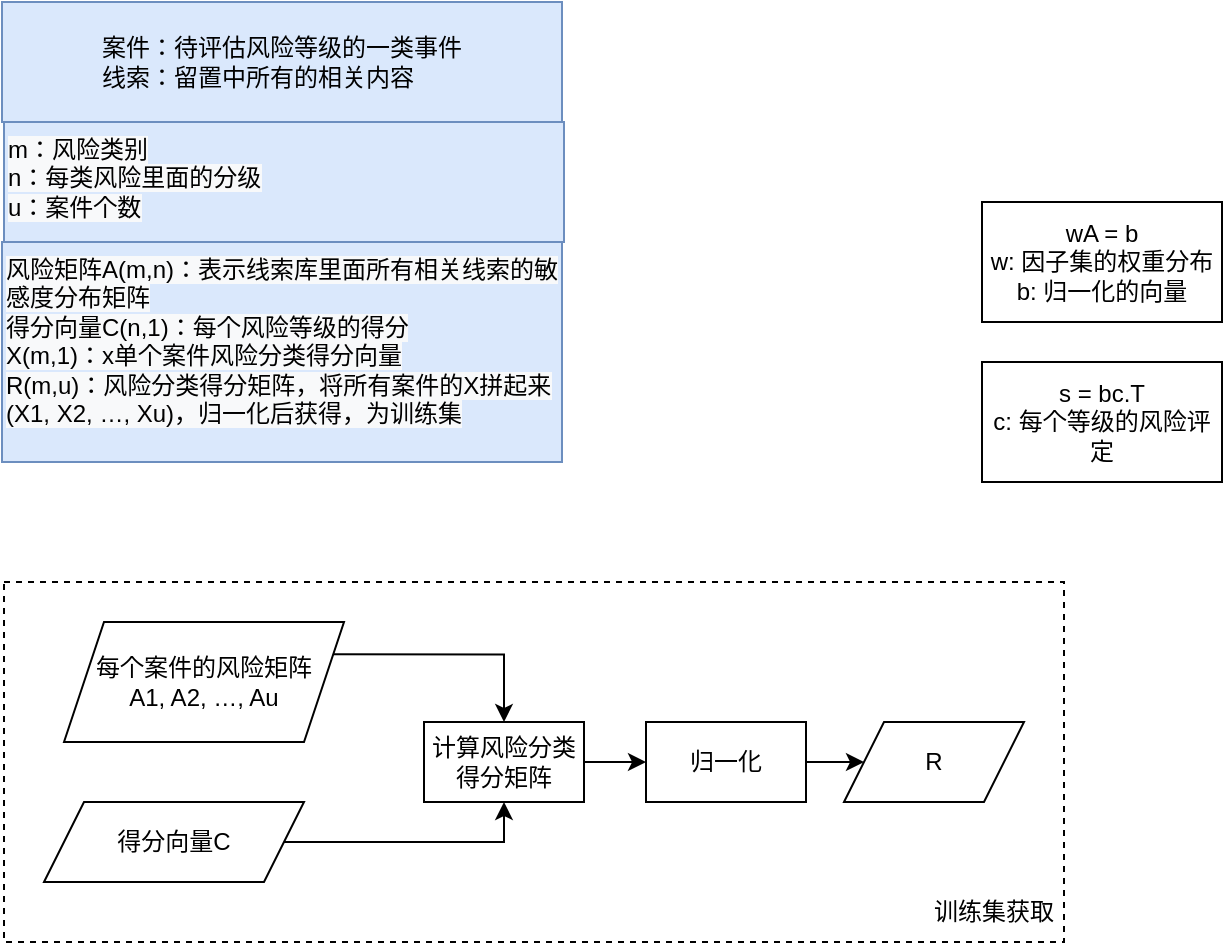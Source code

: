 <mxfile version="17.2.4" type="github">
  <diagram id="C5RBs43oDa-KdzZeNtuy" name="Page-1">
    <mxGraphModel dx="1038" dy="547" grid="1" gridSize="10" guides="1" tooltips="1" connect="1" arrows="1" fold="1" page="1" pageScale="1" pageWidth="827" pageHeight="1169" math="0" shadow="0">
      <root>
        <mxCell id="WIyWlLk6GJQsqaUBKTNV-0" />
        <mxCell id="WIyWlLk6GJQsqaUBKTNV-1" parent="WIyWlLk6GJQsqaUBKTNV-0" />
        <mxCell id="gypdQs_53JEYXS1wAj3A-15" value="" style="rounded=0;whiteSpace=wrap;html=1;dashed=1;" vertex="1" parent="WIyWlLk6GJQsqaUBKTNV-1">
          <mxGeometry x="101" y="310" width="530" height="180" as="geometry" />
        </mxCell>
        <mxCell id="gypdQs_53JEYXS1wAj3A-1" value="wA = b&lt;br&gt;w: 因子集的权重分布&lt;br&gt;b: 归一化的向量" style="rounded=0;whiteSpace=wrap;html=1;" vertex="1" parent="WIyWlLk6GJQsqaUBKTNV-1">
          <mxGeometry x="590" y="120" width="120" height="60" as="geometry" />
        </mxCell>
        <mxCell id="gypdQs_53JEYXS1wAj3A-2" value="s = bc.T&lt;br&gt;c: 每个等级的风险评定" style="rounded=0;whiteSpace=wrap;html=1;" vertex="1" parent="WIyWlLk6GJQsqaUBKTNV-1">
          <mxGeometry x="590" y="200" width="120" height="60" as="geometry" />
        </mxCell>
        <mxCell id="gypdQs_53JEYXS1wAj3A-10" style="edgeStyle=orthogonalEdgeStyle;rounded=0;orthogonalLoop=1;jettySize=auto;html=1;exitX=1;exitY=0.25;exitDx=0;exitDy=0;entryX=0.5;entryY=0;entryDx=0;entryDy=0;" edge="1" parent="WIyWlLk6GJQsqaUBKTNV-1" source="gypdQs_53JEYXS1wAj3A-4" target="gypdQs_53JEYXS1wAj3A-9">
          <mxGeometry relative="1" as="geometry" />
        </mxCell>
        <mxCell id="gypdQs_53JEYXS1wAj3A-4" value="每个案件的风险矩阵&lt;br&gt;A1, A2, …, Au" style="shape=parallelogram;perimeter=parallelogramPerimeter;whiteSpace=wrap;html=1;fixedSize=1;" vertex="1" parent="WIyWlLk6GJQsqaUBKTNV-1">
          <mxGeometry x="131" y="330" width="140" height="60" as="geometry" />
        </mxCell>
        <mxCell id="gypdQs_53JEYXS1wAj3A-11" style="edgeStyle=orthogonalEdgeStyle;rounded=0;orthogonalLoop=1;jettySize=auto;html=1;exitX=1;exitY=0.5;exitDx=0;exitDy=0;entryX=0.5;entryY=1;entryDx=0;entryDy=0;" edge="1" parent="WIyWlLk6GJQsqaUBKTNV-1" source="gypdQs_53JEYXS1wAj3A-5" target="gypdQs_53JEYXS1wAj3A-9">
          <mxGeometry relative="1" as="geometry" />
        </mxCell>
        <mxCell id="gypdQs_53JEYXS1wAj3A-5" value="得分向量C" style="shape=parallelogram;perimeter=parallelogramPerimeter;whiteSpace=wrap;html=1;fixedSize=1;" vertex="1" parent="WIyWlLk6GJQsqaUBKTNV-1">
          <mxGeometry x="121" y="420" width="130" height="40" as="geometry" />
        </mxCell>
        <mxCell id="gypdQs_53JEYXS1wAj3A-6" value="&lt;span style=&quot;color: rgb(0 , 0 , 0) ; font-family: &amp;#34;helvetica&amp;#34; ; font-size: 12px ; font-style: normal ; font-weight: 400 ; letter-spacing: normal ; text-align: center ; text-indent: 0px ; text-transform: none ; word-spacing: 0px ; background-color: rgb(248 , 249 , 250) ; display: inline ; float: none&quot;&gt;风险矩阵A(m,n)：&lt;/span&gt;&lt;span style=&quot;color: rgb(0 , 0 , 0) ; font-family: &amp;#34;helvetica&amp;#34; ; font-size: 12px ; font-style: normal ; font-weight: 400 ; letter-spacing: normal ; text-align: center ; text-indent: 0px ; text-transform: none ; word-spacing: 0px ; background-color: rgb(248 , 249 , 250) ; display: inline ; float: none&quot;&gt;表示线索库里面所有相关线索的敏感度分布矩阵&lt;br&gt;得分向量C(n,1)：每个风险等级的得分&lt;br&gt;X(m,1)：x单个案件风险分类得分向量&lt;br&gt;R(m,u)：风险分类得分矩阵，将所有案件的X拼起来(X1, X2, …, Xu)，归一化后获得，为训练集&lt;br&gt;&lt;/span&gt;" style="text;whiteSpace=wrap;html=1;fillColor=#dae8fc;strokeColor=#6c8ebf;" vertex="1" parent="WIyWlLk6GJQsqaUBKTNV-1">
          <mxGeometry x="100" y="140" width="280" height="110" as="geometry" />
        </mxCell>
        <mxCell id="gypdQs_53JEYXS1wAj3A-8" value="&lt;span style=&quot;color: rgb(0 , 0 , 0) ; font-size: 12px ; font-style: normal ; font-weight: 400 ; letter-spacing: normal ; text-indent: 0px ; text-transform: none ; word-spacing: 0px ; font-family: &amp;#34;helvetica&amp;#34; ; text-align: center ; background-color: rgb(248 , 249 , 250) ; display: inline ; float: none&quot;&gt;m：风险类别&lt;/span&gt;&lt;br style=&quot;color: rgb(0 , 0 , 0) ; font-size: 12px ; font-style: normal ; font-weight: 400 ; letter-spacing: normal ; text-indent: 0px ; text-transform: none ; word-spacing: 0px ; font-family: &amp;#34;helvetica&amp;#34; ; text-align: center ; background-color: rgb(248 , 249 , 250)&quot;&gt;&lt;span style=&quot;color: rgb(0 , 0 , 0) ; font-size: 12px ; font-style: normal ; font-weight: 400 ; letter-spacing: normal ; text-indent: 0px ; text-transform: none ; word-spacing: 0px ; font-family: &amp;#34;helvetica&amp;#34; ; text-align: center ; background-color: rgb(248 , 249 , 250) ; display: inline ; float: none&quot;&gt;n：每类风险里面的分级&lt;br&gt;u：案件个数&lt;br&gt;&lt;/span&gt;" style="text;whiteSpace=wrap;html=1;fillColor=#dae8fc;strokeColor=#6c8ebf;" vertex="1" parent="WIyWlLk6GJQsqaUBKTNV-1">
          <mxGeometry x="101" y="80" width="280" height="60" as="geometry" />
        </mxCell>
        <mxCell id="gypdQs_53JEYXS1wAj3A-18" value="" style="edgeStyle=orthogonalEdgeStyle;rounded=0;orthogonalLoop=1;jettySize=auto;html=1;" edge="1" parent="WIyWlLk6GJQsqaUBKTNV-1" source="gypdQs_53JEYXS1wAj3A-9" target="gypdQs_53JEYXS1wAj3A-17">
          <mxGeometry relative="1" as="geometry" />
        </mxCell>
        <mxCell id="gypdQs_53JEYXS1wAj3A-9" value="计算风险分类得分矩阵" style="rounded=0;whiteSpace=wrap;html=1;" vertex="1" parent="WIyWlLk6GJQsqaUBKTNV-1">
          <mxGeometry x="311" y="380" width="80" height="40" as="geometry" />
        </mxCell>
        <mxCell id="gypdQs_53JEYXS1wAj3A-12" value="案件：待评估风险等级的一类事件&lt;br&gt;&lt;div style=&quot;text-align: left&quot;&gt;&lt;span&gt;线索：留置中所有的相关内容&lt;/span&gt;&lt;/div&gt;" style="rounded=0;whiteSpace=wrap;html=1;fillColor=#dae8fc;strokeColor=#6c8ebf;" vertex="1" parent="WIyWlLk6GJQsqaUBKTNV-1">
          <mxGeometry x="100" y="20" width="280" height="60" as="geometry" />
        </mxCell>
        <mxCell id="gypdQs_53JEYXS1wAj3A-13" value="R" style="shape=parallelogram;perimeter=parallelogramPerimeter;whiteSpace=wrap;html=1;fixedSize=1;" vertex="1" parent="WIyWlLk6GJQsqaUBKTNV-1">
          <mxGeometry x="521" y="380" width="90" height="40" as="geometry" />
        </mxCell>
        <mxCell id="gypdQs_53JEYXS1wAj3A-16" value="训练集获取" style="text;html=1;strokeColor=none;fillColor=none;align=center;verticalAlign=middle;whiteSpace=wrap;rounded=0;dashed=1;" vertex="1" parent="WIyWlLk6GJQsqaUBKTNV-1">
          <mxGeometry x="561" y="460" width="70" height="30" as="geometry" />
        </mxCell>
        <mxCell id="gypdQs_53JEYXS1wAj3A-19" value="" style="edgeStyle=orthogonalEdgeStyle;rounded=0;orthogonalLoop=1;jettySize=auto;html=1;" edge="1" parent="WIyWlLk6GJQsqaUBKTNV-1" source="gypdQs_53JEYXS1wAj3A-17" target="gypdQs_53JEYXS1wAj3A-13">
          <mxGeometry relative="1" as="geometry" />
        </mxCell>
        <mxCell id="gypdQs_53JEYXS1wAj3A-17" value="归一化" style="rounded=0;whiteSpace=wrap;html=1;" vertex="1" parent="WIyWlLk6GJQsqaUBKTNV-1">
          <mxGeometry x="422" y="380" width="80" height="40" as="geometry" />
        </mxCell>
      </root>
    </mxGraphModel>
  </diagram>
</mxfile>

